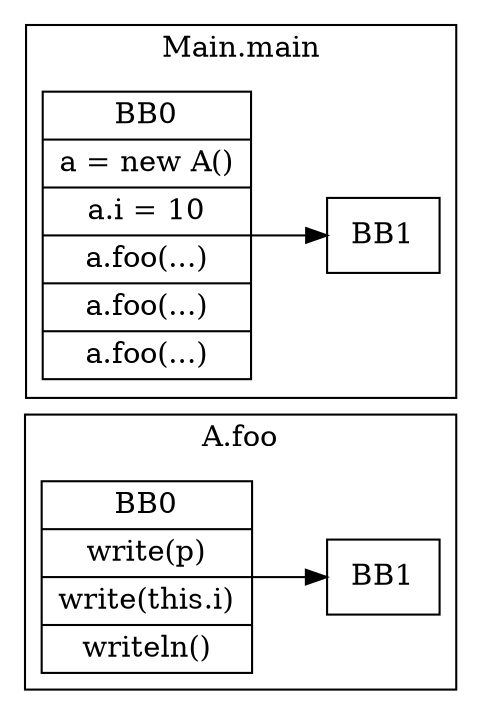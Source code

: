 digraph G {
  graph [ rankdir = "LR" ];
  subgraph cluster_0 {
    label = "A.foo"
    M0_BB0 [
      shape="record"
      label="BB0|write(p)|write(this.i)|writeln()"
    ];
    M0_BB0 -> M0_BB1;
    M0_BB1 [
      shape="record"
      label="BB1"
    ];
  }
  subgraph cluster_1 {
    label = "Main.main"
    M1_BB0 [
      shape="record"
      label="BB0|a = new A()|a.i = 10|a.foo(...)|a.foo(...)|a.foo(...)"
    ];
    M1_BB0 -> M1_BB1;
    M1_BB1 [
      shape="record"
      label="BB1"
    ];
  }
}

